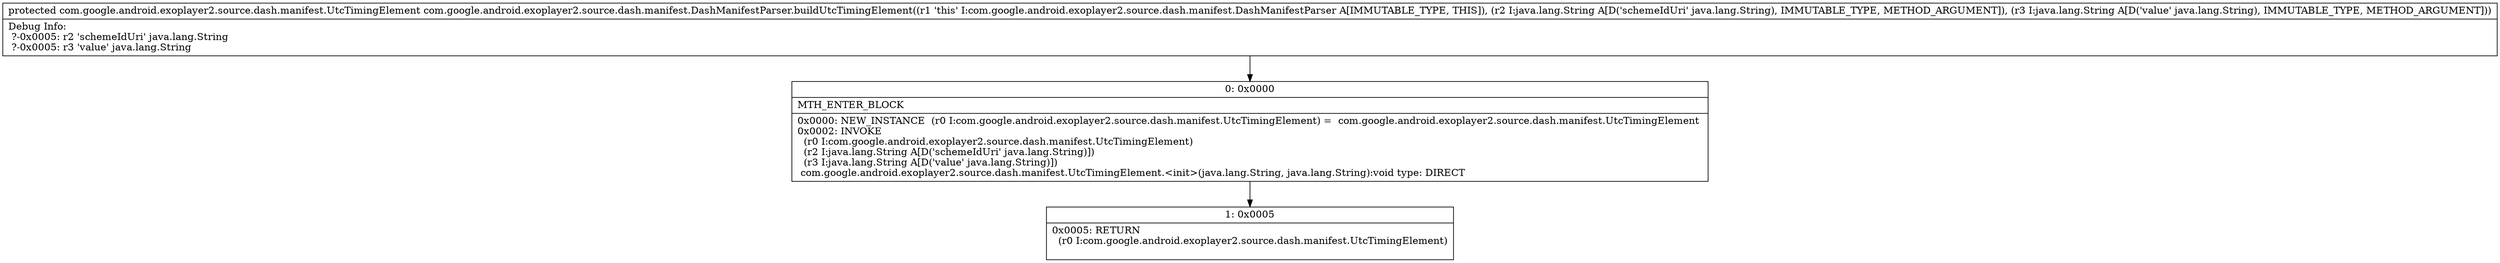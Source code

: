 digraph "CFG forcom.google.android.exoplayer2.source.dash.manifest.DashManifestParser.buildUtcTimingElement(Ljava\/lang\/String;Ljava\/lang\/String;)Lcom\/google\/android\/exoplayer2\/source\/dash\/manifest\/UtcTimingElement;" {
Node_0 [shape=record,label="{0\:\ 0x0000|MTH_ENTER_BLOCK\l|0x0000: NEW_INSTANCE  (r0 I:com.google.android.exoplayer2.source.dash.manifest.UtcTimingElement) =  com.google.android.exoplayer2.source.dash.manifest.UtcTimingElement \l0x0002: INVOKE  \l  (r0 I:com.google.android.exoplayer2.source.dash.manifest.UtcTimingElement)\l  (r2 I:java.lang.String A[D('schemeIdUri' java.lang.String)])\l  (r3 I:java.lang.String A[D('value' java.lang.String)])\l com.google.android.exoplayer2.source.dash.manifest.UtcTimingElement.\<init\>(java.lang.String, java.lang.String):void type: DIRECT \l}"];
Node_1 [shape=record,label="{1\:\ 0x0005|0x0005: RETURN  \l  (r0 I:com.google.android.exoplayer2.source.dash.manifest.UtcTimingElement)\l \l}"];
MethodNode[shape=record,label="{protected com.google.android.exoplayer2.source.dash.manifest.UtcTimingElement com.google.android.exoplayer2.source.dash.manifest.DashManifestParser.buildUtcTimingElement((r1 'this' I:com.google.android.exoplayer2.source.dash.manifest.DashManifestParser A[IMMUTABLE_TYPE, THIS]), (r2 I:java.lang.String A[D('schemeIdUri' java.lang.String), IMMUTABLE_TYPE, METHOD_ARGUMENT]), (r3 I:java.lang.String A[D('value' java.lang.String), IMMUTABLE_TYPE, METHOD_ARGUMENT]))  | Debug Info:\l  ?\-0x0005: r2 'schemeIdUri' java.lang.String\l  ?\-0x0005: r3 'value' java.lang.String\l}"];
MethodNode -> Node_0;
Node_0 -> Node_1;
}

